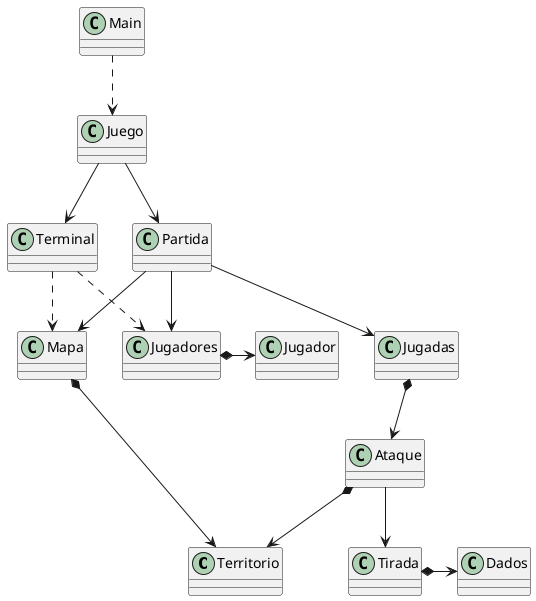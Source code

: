 @startuml
class Territorio {
}


class Mapa {
}


class Main {
}

class Terminal {
}


class Jugadores {
}


class Jugadas {
}


class Tirada {
}


class Ataque {
}


class Partida {
}


class Dados {
}


class Juego {
}


class Jugador {
}

Main ..> Juego
Juego --> Terminal
Juego --> Partida
Terminal ..> Mapa
Terminal ..> Jugadores
Mapa *->  Territorio
Jugadores *-> Jugador
Partida --> Jugadores
Partida --> Mapa
Partida --> Jugadas
Jugadas *--> Ataque
Ataque *--> Territorio
Ataque --> Tirada
Tirada *-> Dados
@enduml
